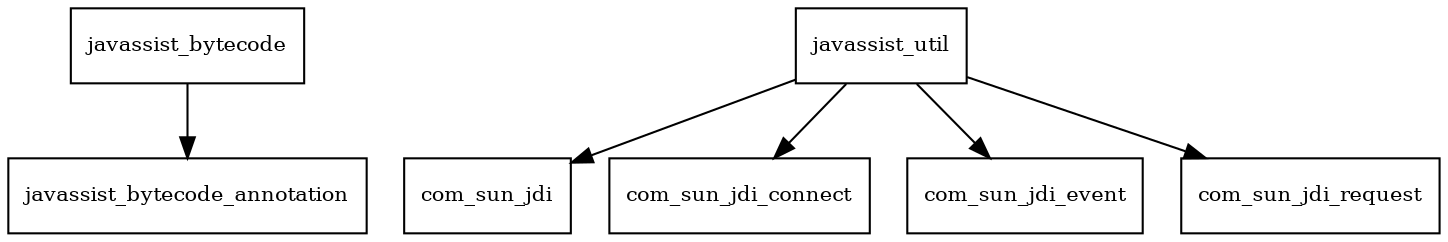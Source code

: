 digraph javassist_3_19_0_GA_package_dependencies {
  node [shape = box, fontsize=10.0];
  javassist_bytecode -> javassist_bytecode_annotation;
  javassist_util -> com_sun_jdi;
  javassist_util -> com_sun_jdi_connect;
  javassist_util -> com_sun_jdi_event;
  javassist_util -> com_sun_jdi_request;
}
